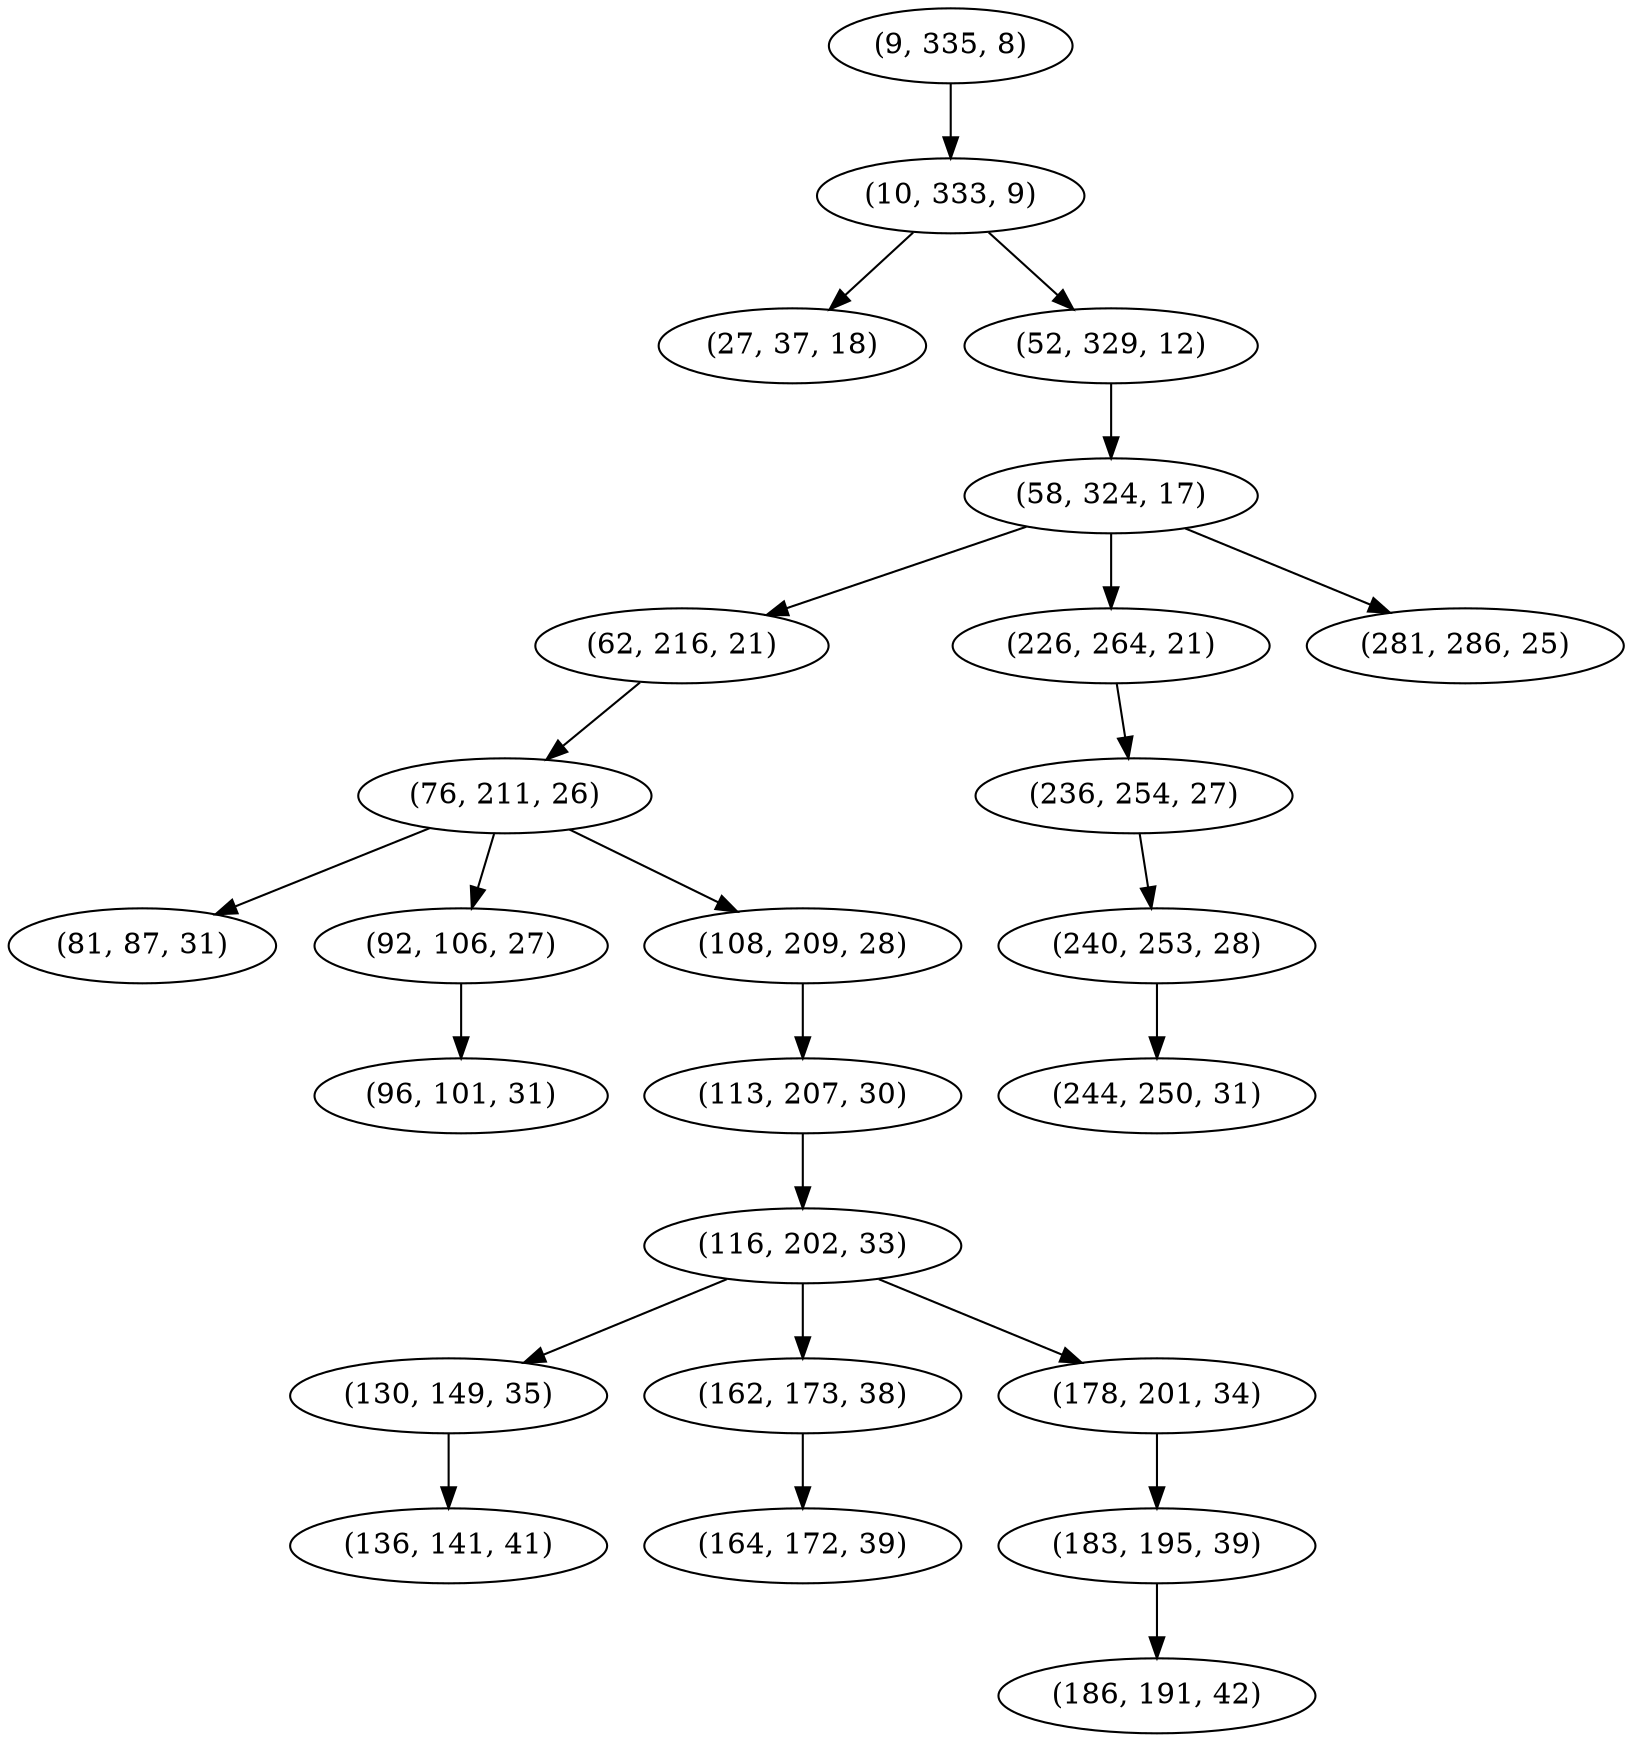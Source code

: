digraph tree {
    "(9, 335, 8)";
    "(10, 333, 9)";
    "(27, 37, 18)";
    "(52, 329, 12)";
    "(58, 324, 17)";
    "(62, 216, 21)";
    "(76, 211, 26)";
    "(81, 87, 31)";
    "(92, 106, 27)";
    "(96, 101, 31)";
    "(108, 209, 28)";
    "(113, 207, 30)";
    "(116, 202, 33)";
    "(130, 149, 35)";
    "(136, 141, 41)";
    "(162, 173, 38)";
    "(164, 172, 39)";
    "(178, 201, 34)";
    "(183, 195, 39)";
    "(186, 191, 42)";
    "(226, 264, 21)";
    "(236, 254, 27)";
    "(240, 253, 28)";
    "(244, 250, 31)";
    "(281, 286, 25)";
    "(9, 335, 8)" -> "(10, 333, 9)";
    "(10, 333, 9)" -> "(27, 37, 18)";
    "(10, 333, 9)" -> "(52, 329, 12)";
    "(52, 329, 12)" -> "(58, 324, 17)";
    "(58, 324, 17)" -> "(62, 216, 21)";
    "(58, 324, 17)" -> "(226, 264, 21)";
    "(58, 324, 17)" -> "(281, 286, 25)";
    "(62, 216, 21)" -> "(76, 211, 26)";
    "(76, 211, 26)" -> "(81, 87, 31)";
    "(76, 211, 26)" -> "(92, 106, 27)";
    "(76, 211, 26)" -> "(108, 209, 28)";
    "(92, 106, 27)" -> "(96, 101, 31)";
    "(108, 209, 28)" -> "(113, 207, 30)";
    "(113, 207, 30)" -> "(116, 202, 33)";
    "(116, 202, 33)" -> "(130, 149, 35)";
    "(116, 202, 33)" -> "(162, 173, 38)";
    "(116, 202, 33)" -> "(178, 201, 34)";
    "(130, 149, 35)" -> "(136, 141, 41)";
    "(162, 173, 38)" -> "(164, 172, 39)";
    "(178, 201, 34)" -> "(183, 195, 39)";
    "(183, 195, 39)" -> "(186, 191, 42)";
    "(226, 264, 21)" -> "(236, 254, 27)";
    "(236, 254, 27)" -> "(240, 253, 28)";
    "(240, 253, 28)" -> "(244, 250, 31)";
}
